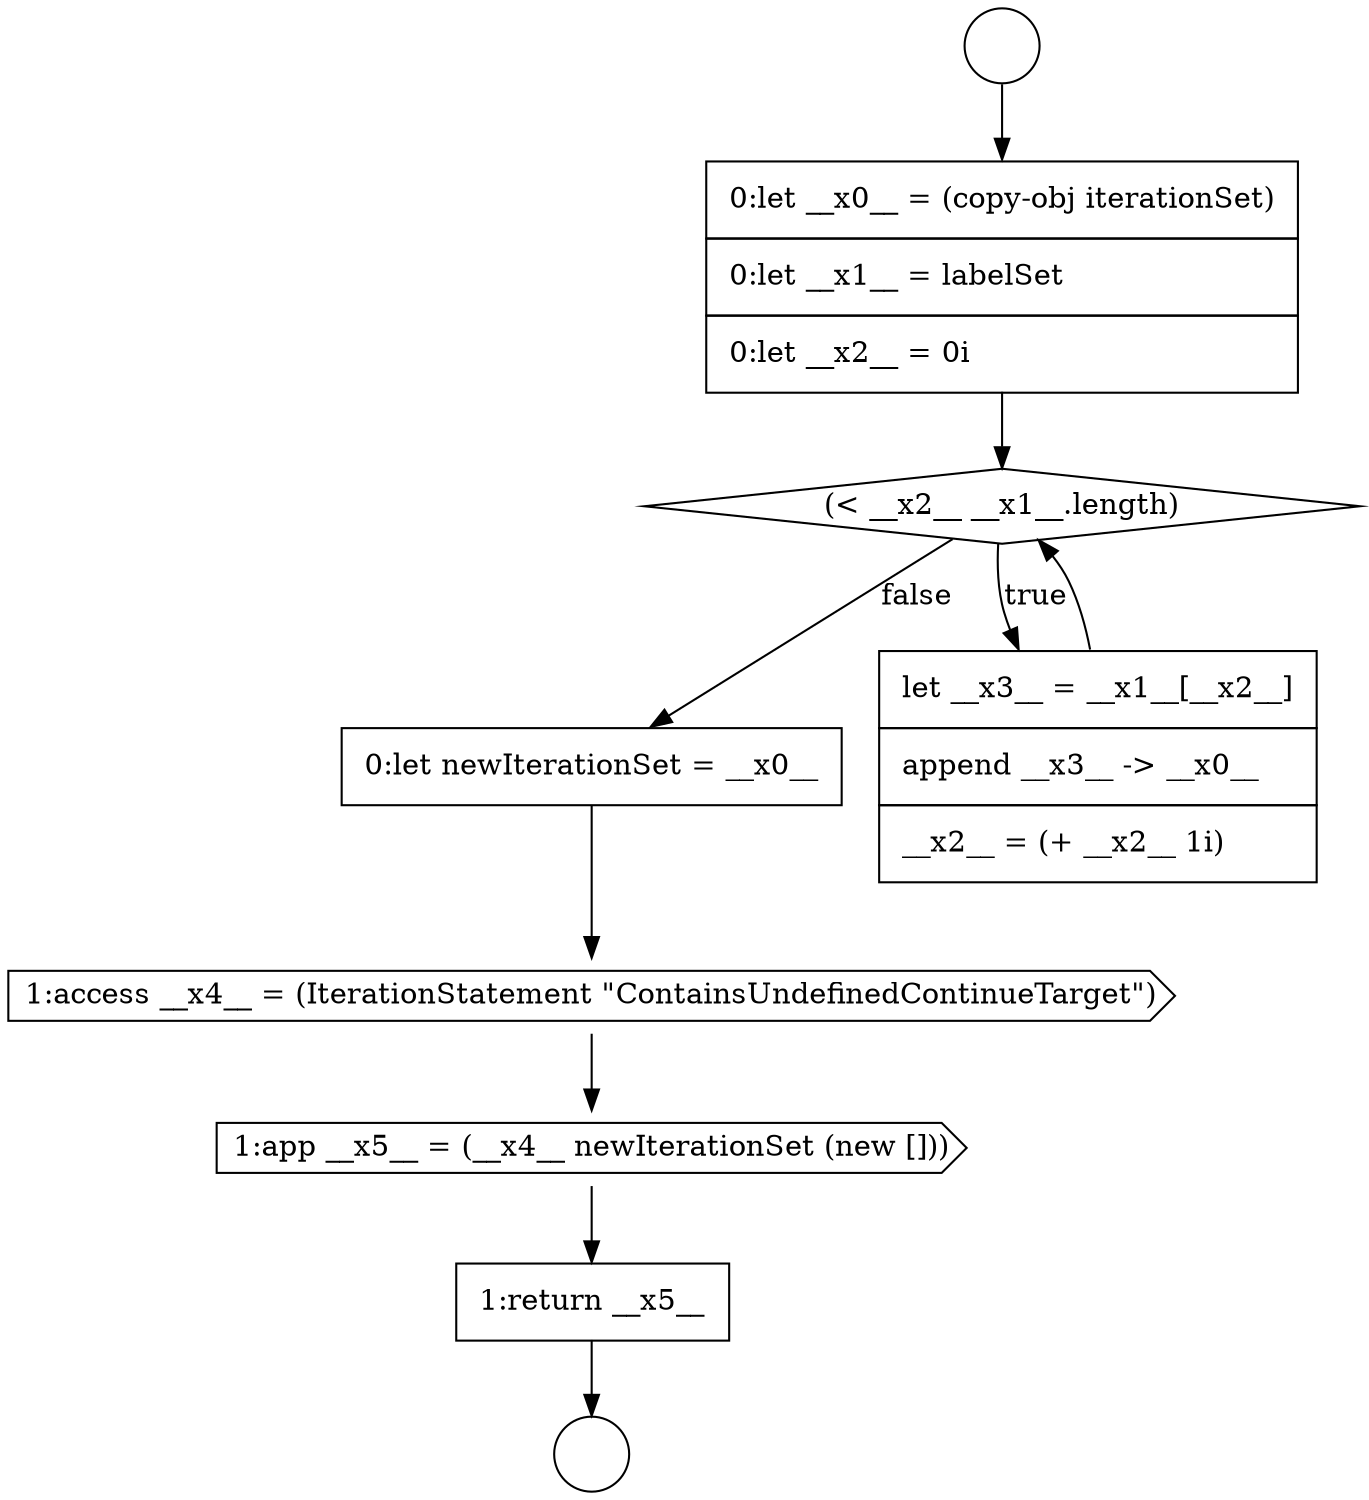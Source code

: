 digraph {
  node6194 [shape=none, margin=0, label=<<font color="black">
    <table border="0" cellborder="1" cellspacing="0" cellpadding="10">
      <tr><td align="left">0:let newIterationSet = __x0__</td></tr>
    </table>
  </font>> color="black" fillcolor="white" style=filled]
  node6189 [shape=circle label=" " color="black" fillcolor="white" style=filled]
  node6195 [shape=cds, label=<<font color="black">1:access __x4__ = (IterationStatement &quot;ContainsUndefinedContinueTarget&quot;)</font>> color="black" fillcolor="white" style=filled]
  node6192 [shape=diamond, label=<<font color="black">(&lt; __x2__ __x1__.length)</font>> color="black" fillcolor="white" style=filled]
  node6191 [shape=none, margin=0, label=<<font color="black">
    <table border="0" cellborder="1" cellspacing="0" cellpadding="10">
      <tr><td align="left">0:let __x0__ = (copy-obj iterationSet)</td></tr>
      <tr><td align="left">0:let __x1__ = labelSet</td></tr>
      <tr><td align="left">0:let __x2__ = 0i</td></tr>
    </table>
  </font>> color="black" fillcolor="white" style=filled]
  node6193 [shape=none, margin=0, label=<<font color="black">
    <table border="0" cellborder="1" cellspacing="0" cellpadding="10">
      <tr><td align="left">let __x3__ = __x1__[__x2__]</td></tr>
      <tr><td align="left">append __x3__ -&gt; __x0__</td></tr>
      <tr><td align="left">__x2__ = (+ __x2__ 1i)</td></tr>
    </table>
  </font>> color="black" fillcolor="white" style=filled]
  node6190 [shape=circle label=" " color="black" fillcolor="white" style=filled]
  node6197 [shape=none, margin=0, label=<<font color="black">
    <table border="0" cellborder="1" cellspacing="0" cellpadding="10">
      <tr><td align="left">1:return __x5__</td></tr>
    </table>
  </font>> color="black" fillcolor="white" style=filled]
  node6196 [shape=cds, label=<<font color="black">1:app __x5__ = (__x4__ newIterationSet (new []))</font>> color="black" fillcolor="white" style=filled]
  node6191 -> node6192 [ color="black"]
  node6197 -> node6190 [ color="black"]
  node6189 -> node6191 [ color="black"]
  node6194 -> node6195 [ color="black"]
  node6196 -> node6197 [ color="black"]
  node6195 -> node6196 [ color="black"]
  node6192 -> node6193 [label=<<font color="black">true</font>> color="black"]
  node6192 -> node6194 [label=<<font color="black">false</font>> color="black"]
  node6193 -> node6192 [ color="black"]
}
